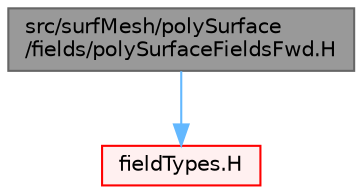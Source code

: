 digraph "src/surfMesh/polySurface/fields/polySurfaceFieldsFwd.H"
{
 // LATEX_PDF_SIZE
  bgcolor="transparent";
  edge [fontname=Helvetica,fontsize=10,labelfontname=Helvetica,labelfontsize=10];
  node [fontname=Helvetica,fontsize=10,shape=box,height=0.2,width=0.4];
  Node1 [id="Node000001",label="src/surfMesh/polySurface\l/fields/polySurfaceFieldsFwd.H",height=0.2,width=0.4,color="gray40", fillcolor="grey60", style="filled", fontcolor="black",tooltip=" "];
  Node1 -> Node2 [id="edge1_Node000001_Node000002",color="steelblue1",style="solid",tooltip=" "];
  Node2 [id="Node000002",label="fieldTypes.H",height=0.2,width=0.4,color="red", fillcolor="#FFF0F0", style="filled",URL="$fieldTypes_8H.html",tooltip=" "];
}
